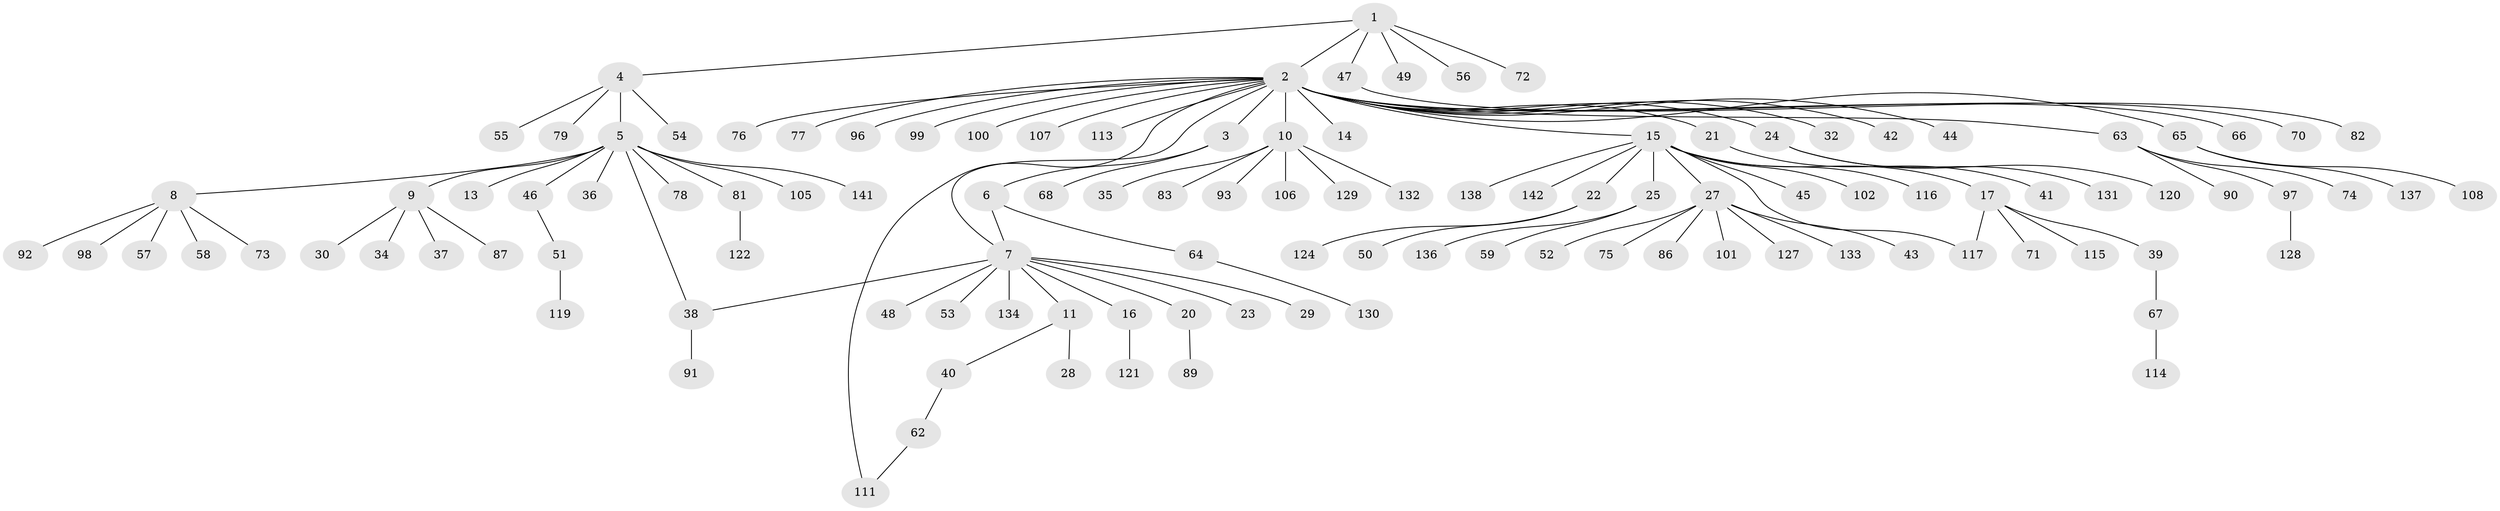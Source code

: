 // original degree distribution, {7: 0.02112676056338028, 24: 0.007042253521126761, 4: 0.014084507042253521, 5: 0.02112676056338028, 11: 0.014084507042253521, 3: 0.07746478873239436, 12: 0.007042253521126761, 6: 0.007042253521126761, 2: 0.18309859154929578, 1: 0.6408450704225352, 8: 0.007042253521126761}
// Generated by graph-tools (version 1.1) at 2025/41/03/06/25 10:41:51]
// undirected, 115 vertices, 118 edges
graph export_dot {
graph [start="1"]
  node [color=gray90,style=filled];
  1 [super="+94"];
  2 [super="+95"];
  3 [super="+139"];
  4 [super="+12"];
  5 [super="+26"];
  6;
  7 [super="+33"];
  8 [super="+18"];
  9 [super="+69"];
  10 [super="+19"];
  11 [super="+112"];
  13;
  14;
  15 [super="+135"];
  16 [super="+31"];
  17 [super="+104"];
  20;
  21;
  22;
  23;
  24 [super="+84"];
  25 [super="+118"];
  27 [super="+60"];
  28;
  29;
  30;
  32;
  34;
  35;
  36 [super="+61"];
  37;
  38 [super="+85"];
  39 [super="+109"];
  40;
  41;
  42 [super="+103"];
  43 [super="+88"];
  44;
  45;
  46;
  47;
  48;
  49;
  50;
  51;
  52;
  53;
  54;
  55;
  56;
  57;
  58;
  59;
  62 [super="+140"];
  63 [super="+80"];
  64;
  65;
  66;
  67;
  68;
  70;
  71;
  72;
  73;
  74;
  75 [super="+125"];
  76;
  77;
  78;
  79;
  81;
  82;
  83;
  86;
  87;
  89 [super="+126"];
  90;
  91;
  92;
  93;
  96;
  97;
  98;
  99;
  100;
  101;
  102;
  105;
  106;
  107 [super="+110"];
  108;
  111;
  113;
  114;
  115;
  116;
  117 [super="+123"];
  119;
  120;
  121;
  122;
  124;
  127;
  128;
  129;
  130;
  131;
  132;
  133;
  134;
  136;
  137;
  138;
  141;
  142;
  1 -- 2;
  1 -- 4;
  1 -- 47;
  1 -- 49;
  1 -- 56;
  1 -- 72;
  2 -- 3;
  2 -- 7;
  2 -- 10 [weight=2];
  2 -- 14;
  2 -- 15;
  2 -- 21;
  2 -- 24;
  2 -- 32;
  2 -- 42;
  2 -- 44;
  2 -- 63;
  2 -- 65;
  2 -- 66;
  2 -- 70;
  2 -- 76;
  2 -- 77;
  2 -- 96;
  2 -- 100;
  2 -- 107;
  2 -- 111;
  2 -- 113;
  2 -- 99;
  3 -- 6;
  3 -- 68;
  4 -- 5;
  4 -- 54;
  4 -- 55;
  4 -- 79;
  5 -- 8;
  5 -- 9;
  5 -- 13;
  5 -- 46;
  5 -- 78;
  5 -- 81;
  5 -- 105;
  5 -- 141;
  5 -- 36;
  5 -- 38;
  6 -- 7;
  6 -- 64;
  7 -- 11;
  7 -- 16;
  7 -- 20;
  7 -- 23;
  7 -- 29;
  7 -- 38;
  7 -- 48;
  7 -- 53;
  7 -- 134;
  8 -- 57;
  8 -- 58;
  8 -- 73;
  8 -- 92;
  8 -- 98;
  9 -- 30;
  9 -- 34;
  9 -- 37;
  9 -- 87;
  10 -- 83;
  10 -- 129;
  10 -- 35;
  10 -- 132;
  10 -- 106;
  10 -- 93;
  11 -- 28;
  11 -- 40;
  15 -- 17;
  15 -- 22;
  15 -- 25;
  15 -- 27;
  15 -- 45;
  15 -- 102;
  15 -- 116;
  15 -- 117;
  15 -- 142;
  15 -- 138;
  16 -- 121;
  17 -- 39;
  17 -- 71;
  17 -- 117;
  17 -- 115;
  20 -- 89;
  21 -- 41;
  22 -- 50;
  22 -- 124;
  24 -- 131;
  24 -- 120;
  25 -- 59;
  25 -- 136;
  27 -- 43;
  27 -- 52;
  27 -- 75;
  27 -- 101;
  27 -- 127;
  27 -- 133;
  27 -- 86;
  38 -- 91;
  39 -- 67;
  40 -- 62;
  46 -- 51;
  47 -- 82;
  51 -- 119;
  62 -- 111;
  63 -- 74;
  63 -- 90;
  63 -- 97;
  64 -- 130;
  65 -- 108;
  65 -- 137;
  67 -- 114;
  81 -- 122;
  97 -- 128;
}
